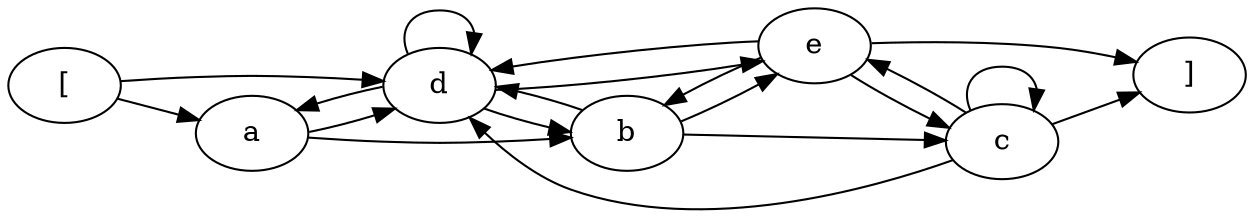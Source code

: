 digraph G {
rankdir = LR
label = "";
esg0_vertex0 -> esg0_vertex1;
esg0_vertex0 -> esg0_vertex4;
esg0_vertex3 -> esg0_vertex6;
esg0_vertex5 -> esg0_vertex6;
esg0_vertex1 -> esg0_vertex2;
esg0_vertex1 -> esg0_vertex4;
esg0_vertex2 -> esg0_vertex3;
esg0_vertex2 -> esg0_vertex4;
esg0_vertex2 -> esg0_vertex5;
esg0_vertex3 -> esg0_vertex4;
esg0_vertex3 -> esg0_vertex5;
esg0_vertex4 -> esg0_vertex1;
esg0_vertex4 -> esg0_vertex2;
esg0_vertex4 -> esg0_vertex5;
esg0_vertex5 -> esg0_vertex2;
esg0_vertex5 -> esg0_vertex3;
esg0_vertex5 -> esg0_vertex4;
esg0_vertex3 -> esg0_vertex3;
esg0_vertex4 -> esg0_vertex4;
esg0_vertex0 [label = "["]
esg0_vertex1 [label = "a"]
esg0_vertex4 [label = "d"]
esg0_vertex3 [label = "c"]
esg0_vertex6 [label = "]"]
esg0_vertex5 [label = "e"]
esg0_vertex2 [label = "b"]
}
